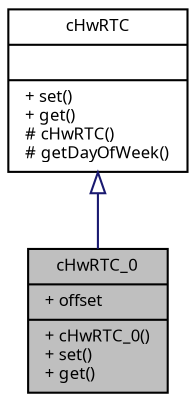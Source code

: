 digraph "cHwRTC_0"
{
  edge [fontname="Sans",fontsize="8",labelfontname="Sans",labelfontsize="8"];
  node [fontname="Sans",fontsize="8",shape=record];
  Node1 [label="{cHwRTC_0\n|+ offset\l|+ cHwRTC_0()\l+ set()\l+ get()\l}",height=0.2,width=0.4,color="black", fillcolor="grey75", style="filled", fontcolor="black"];
  Node2 -> Node1 [dir="back",color="midnightblue",fontsize="8",style="solid",arrowtail="onormal",fontname="Sans"];
  Node2 [label="{cHwRTC\n||+ set()\l+ get()\l# cHwRTC()\l# getDayOfWeek()\l}",height=0.2,width=0.4,color="black", fillcolor="white", style="filled",URL="$classc_hw_r_t_c.html",tooltip="Abstract class supporting a real time clock. "];
}

